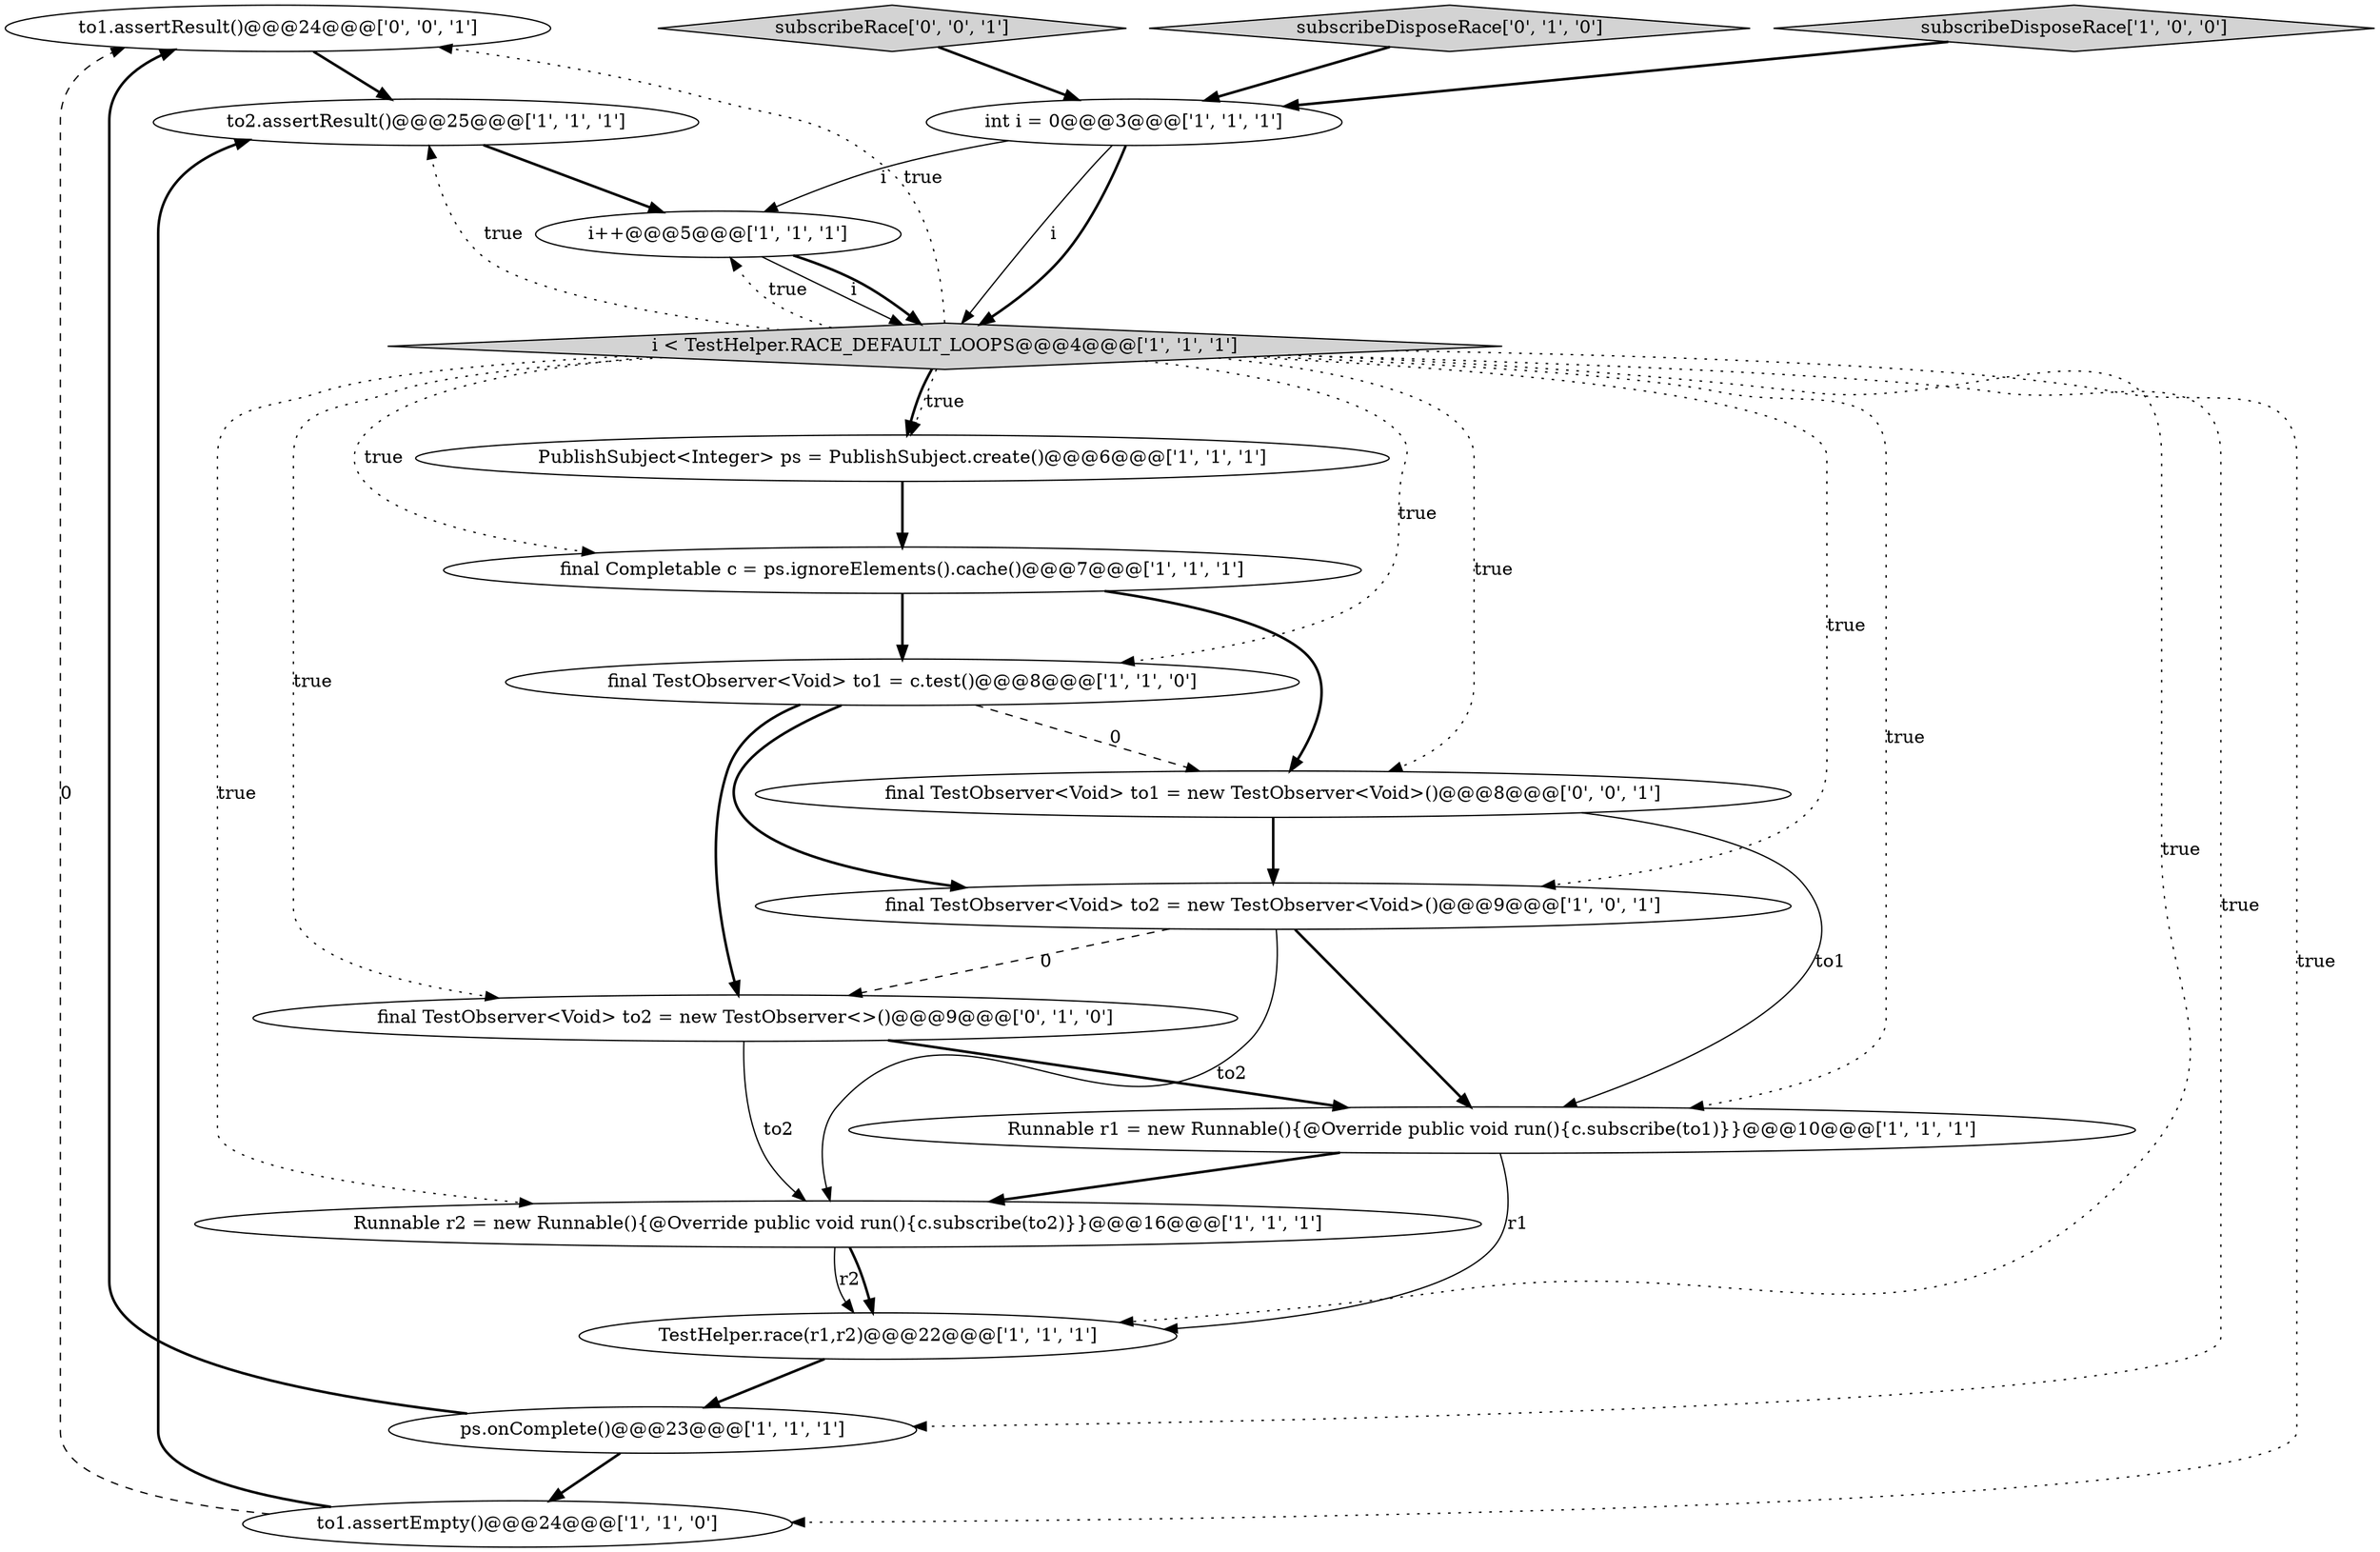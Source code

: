 digraph {
18 [style = filled, label = "to1.assertResult()@@@24@@@['0', '0', '1']", fillcolor = white, shape = ellipse image = "AAA0AAABBB3BBB"];
9 [style = filled, label = "to1.assertEmpty()@@@24@@@['1', '1', '0']", fillcolor = white, shape = ellipse image = "AAA0AAABBB1BBB"];
4 [style = filled, label = "int i = 0@@@3@@@['1', '1', '1']", fillcolor = white, shape = ellipse image = "AAA0AAABBB1BBB"];
10 [style = filled, label = "PublishSubject<Integer> ps = PublishSubject.create()@@@6@@@['1', '1', '1']", fillcolor = white, shape = ellipse image = "AAA0AAABBB1BBB"];
5 [style = filled, label = "final Completable c = ps.ignoreElements().cache()@@@7@@@['1', '1', '1']", fillcolor = white, shape = ellipse image = "AAA0AAABBB1BBB"];
15 [style = filled, label = "final TestObserver<Void> to2 = new TestObserver<>()@@@9@@@['0', '1', '0']", fillcolor = white, shape = ellipse image = "AAA1AAABBB2BBB"];
0 [style = filled, label = "final TestObserver<Void> to2 = new TestObserver<Void>()@@@9@@@['1', '0', '1']", fillcolor = white, shape = ellipse image = "AAA0AAABBB1BBB"];
7 [style = filled, label = "TestHelper.race(r1,r2)@@@22@@@['1', '1', '1']", fillcolor = white, shape = ellipse image = "AAA0AAABBB1BBB"];
8 [style = filled, label = "to2.assertResult()@@@25@@@['1', '1', '1']", fillcolor = white, shape = ellipse image = "AAA0AAABBB1BBB"];
6 [style = filled, label = "Runnable r1 = new Runnable(){@Override public void run(){c.subscribe(to1)}}@@@10@@@['1', '1', '1']", fillcolor = white, shape = ellipse image = "AAA0AAABBB1BBB"];
2 [style = filled, label = "final TestObserver<Void> to1 = c.test()@@@8@@@['1', '1', '0']", fillcolor = white, shape = ellipse image = "AAA0AAABBB1BBB"];
17 [style = filled, label = "final TestObserver<Void> to1 = new TestObserver<Void>()@@@8@@@['0', '0', '1']", fillcolor = white, shape = ellipse image = "AAA0AAABBB3BBB"];
13 [style = filled, label = "Runnable r2 = new Runnable(){@Override public void run(){c.subscribe(to2)}}@@@16@@@['1', '1', '1']", fillcolor = white, shape = ellipse image = "AAA0AAABBB1BBB"];
16 [style = filled, label = "subscribeRace['0', '0', '1']", fillcolor = lightgray, shape = diamond image = "AAA0AAABBB3BBB"];
1 [style = filled, label = "i < TestHelper.RACE_DEFAULT_LOOPS@@@4@@@['1', '1', '1']", fillcolor = lightgray, shape = diamond image = "AAA0AAABBB1BBB"];
14 [style = filled, label = "subscribeDisposeRace['0', '1', '0']", fillcolor = lightgray, shape = diamond image = "AAA0AAABBB2BBB"];
11 [style = filled, label = "ps.onComplete()@@@23@@@['1', '1', '1']", fillcolor = white, shape = ellipse image = "AAA0AAABBB1BBB"];
12 [style = filled, label = "i++@@@5@@@['1', '1', '1']", fillcolor = white, shape = ellipse image = "AAA0AAABBB1BBB"];
3 [style = filled, label = "subscribeDisposeRace['1', '0', '0']", fillcolor = lightgray, shape = diamond image = "AAA0AAABBB1BBB"];
5->2 [style = bold, label=""];
0->6 [style = bold, label=""];
9->18 [style = dashed, label="0"];
13->7 [style = solid, label="r2"];
4->12 [style = solid, label="i"];
13->7 [style = bold, label=""];
1->8 [style = dotted, label="true"];
1->10 [style = bold, label=""];
1->11 [style = dotted, label="true"];
8->12 [style = bold, label=""];
16->4 [style = bold, label=""];
1->9 [style = dotted, label="true"];
1->0 [style = dotted, label="true"];
1->15 [style = dotted, label="true"];
2->17 [style = dashed, label="0"];
1->7 [style = dotted, label="true"];
12->1 [style = bold, label=""];
12->1 [style = solid, label="i"];
6->13 [style = bold, label=""];
4->1 [style = solid, label="i"];
11->9 [style = bold, label=""];
11->18 [style = bold, label=""];
1->17 [style = dotted, label="true"];
7->11 [style = bold, label=""];
1->6 [style = dotted, label="true"];
15->6 [style = bold, label=""];
4->1 [style = bold, label=""];
5->17 [style = bold, label=""];
6->7 [style = solid, label="r1"];
1->5 [style = dotted, label="true"];
1->13 [style = dotted, label="true"];
17->6 [style = solid, label="to1"];
1->12 [style = dotted, label="true"];
0->13 [style = solid, label="to2"];
15->13 [style = solid, label="to2"];
1->2 [style = dotted, label="true"];
2->0 [style = bold, label=""];
0->15 [style = dashed, label="0"];
18->8 [style = bold, label=""];
9->8 [style = bold, label=""];
14->4 [style = bold, label=""];
17->0 [style = bold, label=""];
2->15 [style = bold, label=""];
10->5 [style = bold, label=""];
3->4 [style = bold, label=""];
1->10 [style = dotted, label="true"];
1->18 [style = dotted, label="true"];
}
